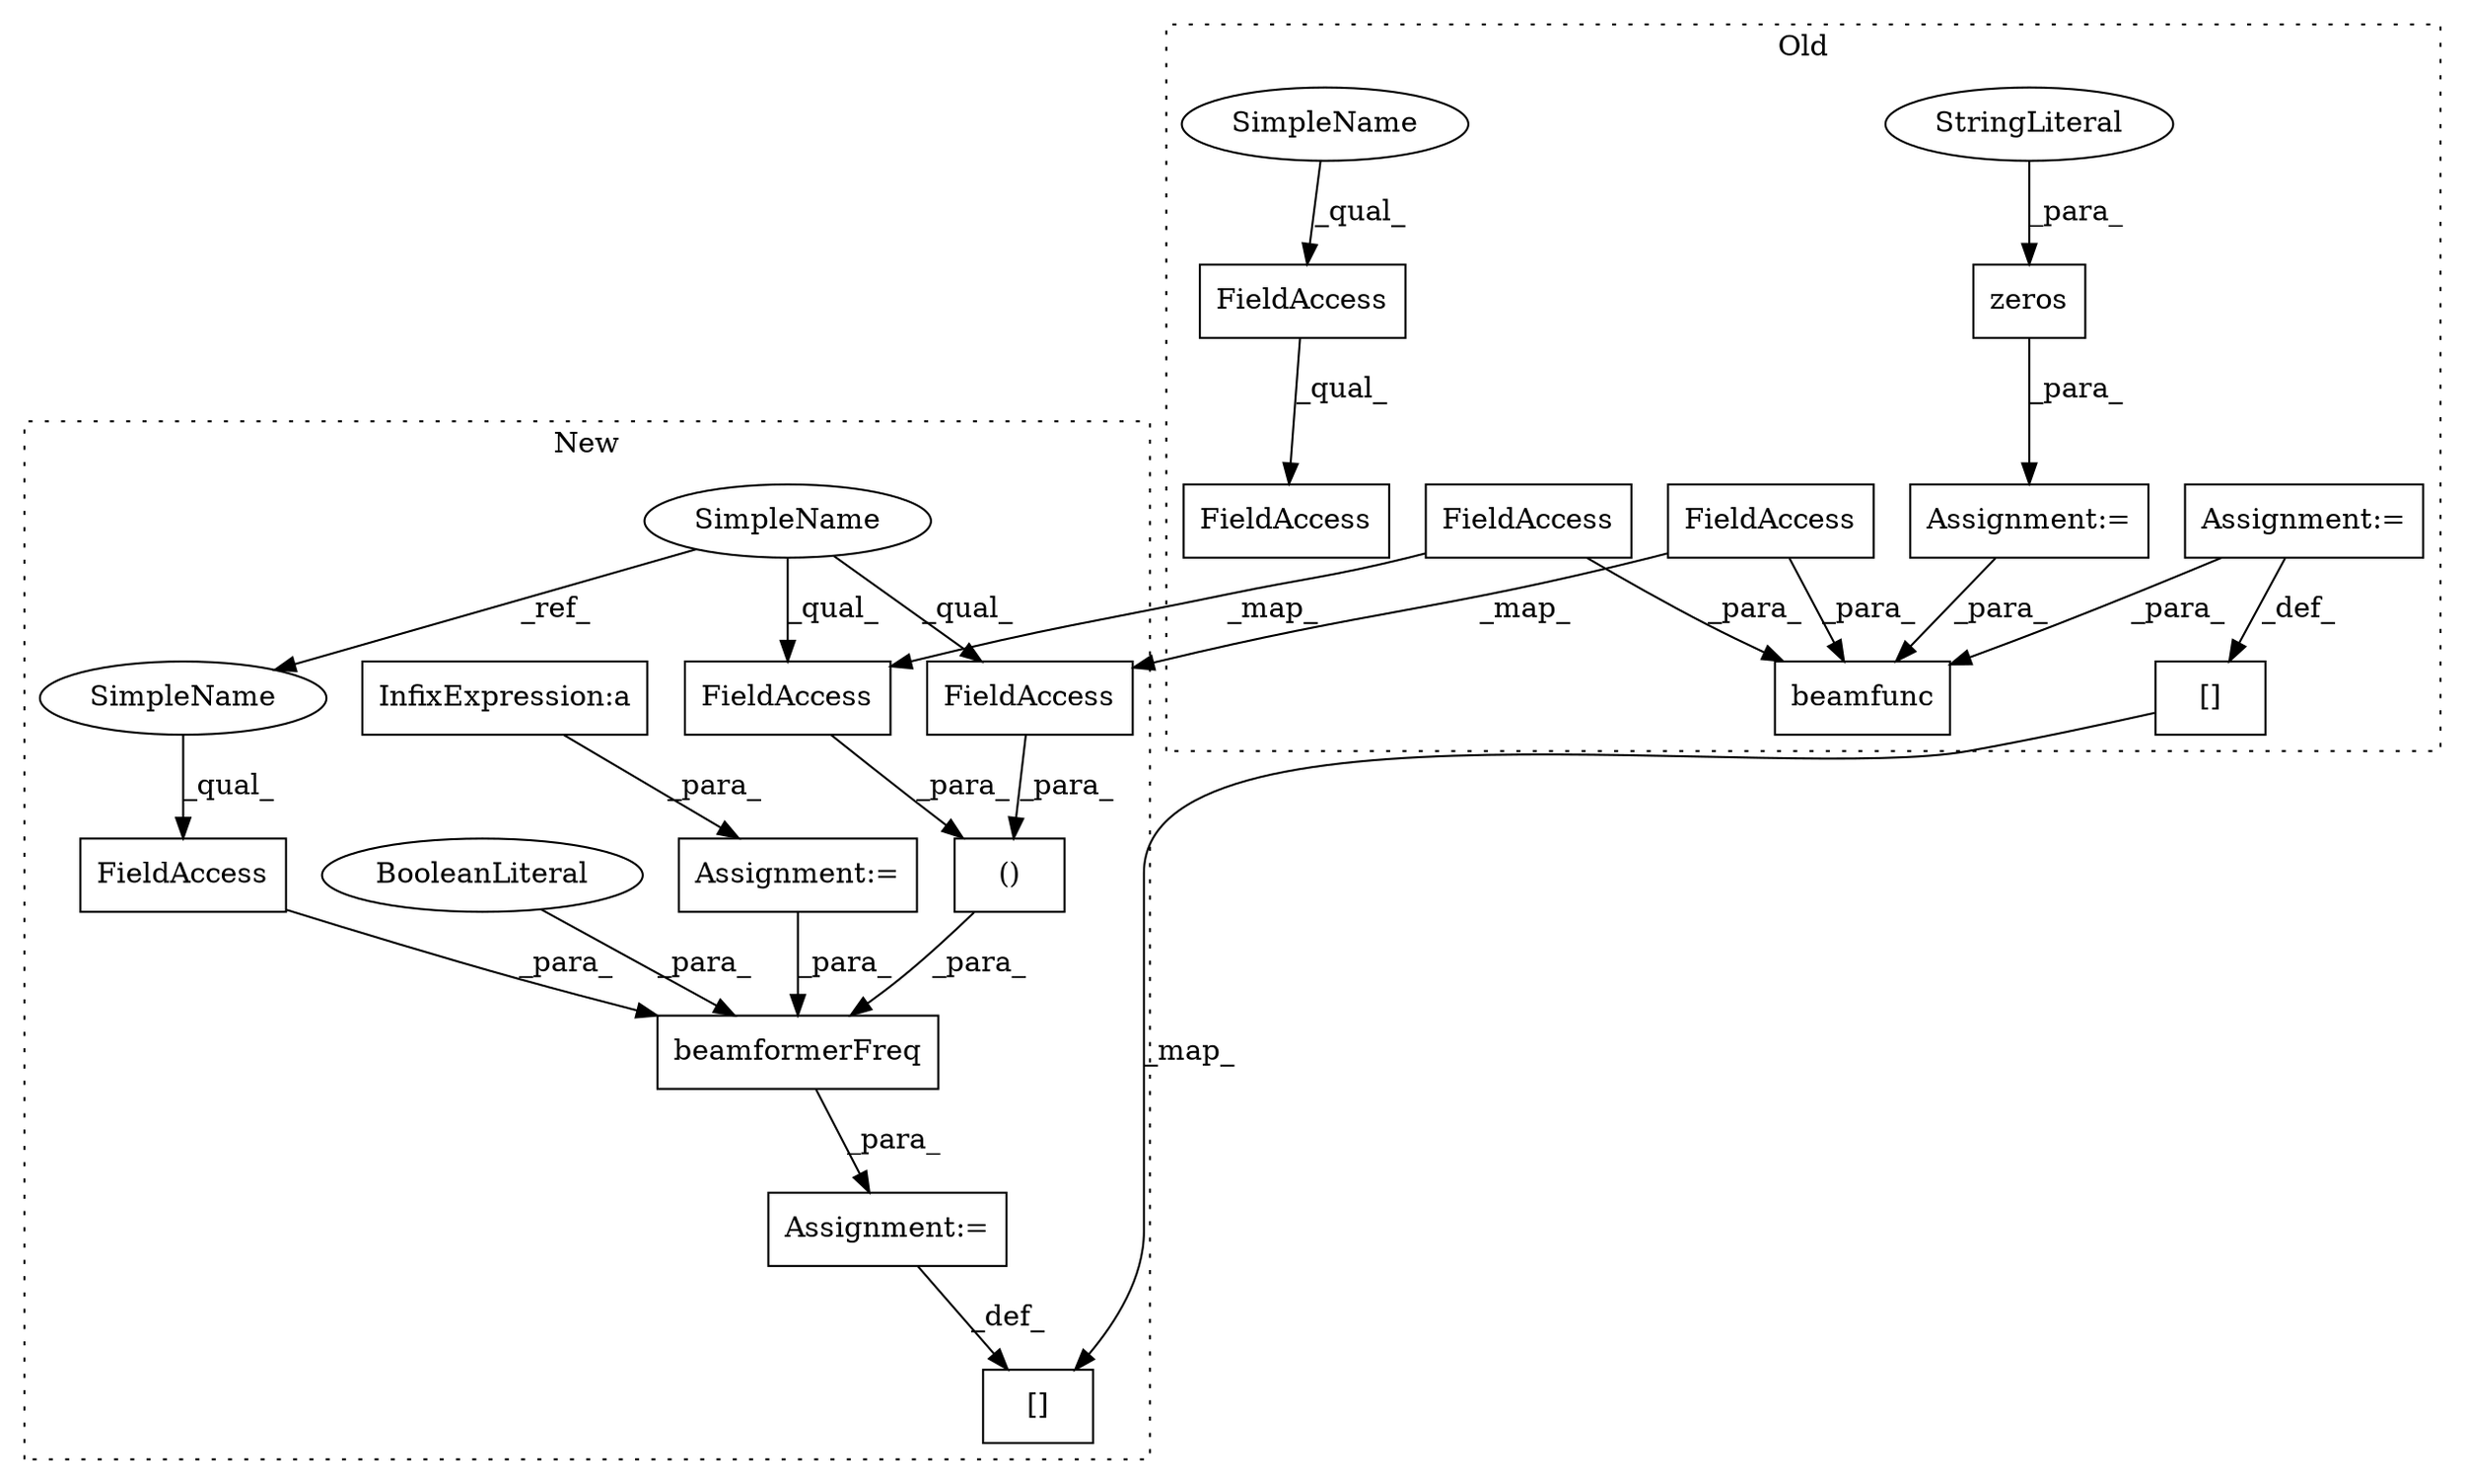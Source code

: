 digraph G {
subgraph cluster0 {
1 [label="zeros" a="32" s="8963,8984" l="6,1" shape="box"];
5 [label="StringLiteral" a="45" s="8981" l="3" shape="ellipse"];
6 [label="beamfunc" a="32" s="9694,9748" l="9,1" shape="box"];
9 [label="Assignment:=" a="7" s="8992" l="1" shape="box"];
10 [label="[]" a="2" s="9759,9763" l="3,1" shape="box"];
13 [label="Assignment:=" a="7" s="8962" l="1" shape="box"];
14 [label="FieldAccess" a="22" s="9707" l="7" shape="box"];
17 [label="FieldAccess" a="22" s="9018" l="9" shape="box"];
18 [label="FieldAccess" a="22" s="9018" l="14" shape="box"];
20 [label="FieldAccess" a="22" s="9715" l="7" shape="box"];
23 [label="SimpleName" a="42" s="9018" l="4" shape="ellipse"];
label = "Old";
style="dotted";
}
subgraph cluster1 {
2 [label="beamformerFreq" a="32" s="9521,9682" l="15,2" shape="box"];
3 [label="()" a="106" s="9607" l="75" shape="box"];
4 [label="BooleanLiteral" a="9" s="9536" l="4" shape="ellipse"];
7 [label="FieldAccess" a="22" s="9561" l="11" shape="box"];
8 [label="Assignment:=" a="7" s="9520" l="1" shape="box"];
11 [label="[]" a="2" s="9826,9830" l="3,1" shape="box"];
12 [label="Assignment:=" a="7" s="9166" l="1" shape="box"];
15 [label="FieldAccess" a="22" s="9607" l="7" shape="box"];
16 [label="SimpleName" a="42" s="8643" l="4" shape="ellipse"];
19 [label="FieldAccess" a="22" s="9627" l="7" shape="box"];
21 [label="InfixExpression:a" a="27" s="9171" l="3" shape="box"];
22 [label="SimpleName" a="42" s="9561" l="4" shape="ellipse"];
label = "New";
style="dotted";
}
1 -> 13 [label="_para_"];
2 -> 8 [label="_para_"];
3 -> 2 [label="_para_"];
4 -> 2 [label="_para_"];
5 -> 1 [label="_para_"];
7 -> 2 [label="_para_"];
8 -> 11 [label="_def_"];
9 -> 6 [label="_para_"];
9 -> 10 [label="_def_"];
10 -> 11 [label="_map_"];
12 -> 2 [label="_para_"];
13 -> 6 [label="_para_"];
14 -> 6 [label="_para_"];
14 -> 15 [label="_map_"];
15 -> 3 [label="_para_"];
16 -> 15 [label="_qual_"];
16 -> 22 [label="_ref_"];
16 -> 19 [label="_qual_"];
17 -> 18 [label="_qual_"];
19 -> 3 [label="_para_"];
20 -> 6 [label="_para_"];
20 -> 19 [label="_map_"];
21 -> 12 [label="_para_"];
22 -> 7 [label="_qual_"];
23 -> 17 [label="_qual_"];
}
